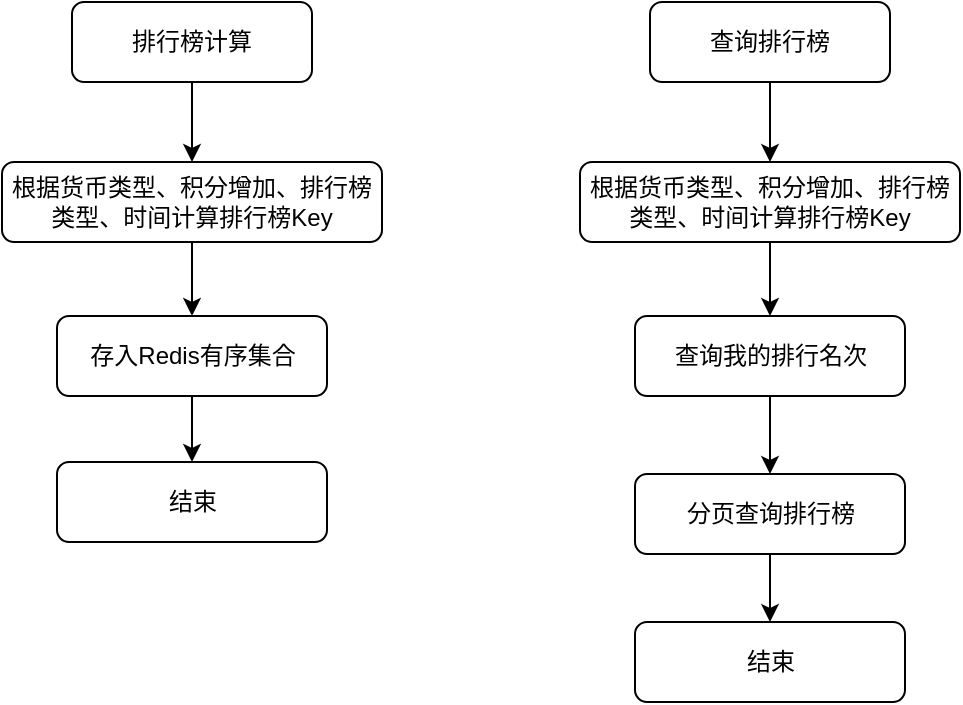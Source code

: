 <mxfile version="17.4.6" type="github">
  <diagram id="C5RBs43oDa-KdzZeNtuy" name="Page-1">
    <mxGraphModel dx="1422" dy="706" grid="1" gridSize="10" guides="1" tooltips="1" connect="1" arrows="1" fold="1" page="1" pageScale="1" pageWidth="827" pageHeight="1169" math="0" shadow="0">
      <root>
        <mxCell id="WIyWlLk6GJQsqaUBKTNV-0" />
        <mxCell id="WIyWlLk6GJQsqaUBKTNV-1" parent="WIyWlLk6GJQsqaUBKTNV-0" />
        <mxCell id="Qd3eeIAx_LomI3crYnbU-1" value="" style="edgeStyle=orthogonalEdgeStyle;rounded=0;orthogonalLoop=1;jettySize=auto;html=1;" edge="1" parent="WIyWlLk6GJQsqaUBKTNV-1" source="WIyWlLk6GJQsqaUBKTNV-3" target="Qd3eeIAx_LomI3crYnbU-0">
          <mxGeometry relative="1" as="geometry" />
        </mxCell>
        <mxCell id="WIyWlLk6GJQsqaUBKTNV-3" value="排行榜计算" style="rounded=1;whiteSpace=wrap;html=1;fontSize=12;glass=0;strokeWidth=1;shadow=0;" parent="WIyWlLk6GJQsqaUBKTNV-1" vertex="1">
          <mxGeometry x="160" y="90" width="120" height="40" as="geometry" />
        </mxCell>
        <mxCell id="Qd3eeIAx_LomI3crYnbU-4" value="" style="edgeStyle=orthogonalEdgeStyle;rounded=0;orthogonalLoop=1;jettySize=auto;html=1;" edge="1" parent="WIyWlLk6GJQsqaUBKTNV-1" source="Qd3eeIAx_LomI3crYnbU-0" target="Qd3eeIAx_LomI3crYnbU-3">
          <mxGeometry relative="1" as="geometry" />
        </mxCell>
        <mxCell id="Qd3eeIAx_LomI3crYnbU-0" value="根据货币类型、积分增加、排行榜类型、时间计算排行榜Key" style="rounded=1;whiteSpace=wrap;html=1;fontSize=12;glass=0;strokeWidth=1;shadow=0;" vertex="1" parent="WIyWlLk6GJQsqaUBKTNV-1">
          <mxGeometry x="125" y="170" width="190" height="40" as="geometry" />
        </mxCell>
        <mxCell id="Qd3eeIAx_LomI3crYnbU-6" value="" style="edgeStyle=orthogonalEdgeStyle;rounded=0;orthogonalLoop=1;jettySize=auto;html=1;" edge="1" parent="WIyWlLk6GJQsqaUBKTNV-1" source="Qd3eeIAx_LomI3crYnbU-3" target="Qd3eeIAx_LomI3crYnbU-5">
          <mxGeometry relative="1" as="geometry" />
        </mxCell>
        <mxCell id="Qd3eeIAx_LomI3crYnbU-3" value="存入Redis有序集合" style="rounded=1;whiteSpace=wrap;html=1;fontSize=12;glass=0;strokeWidth=1;shadow=0;" vertex="1" parent="WIyWlLk6GJQsqaUBKTNV-1">
          <mxGeometry x="152.5" y="247" width="135" height="40" as="geometry" />
        </mxCell>
        <mxCell id="Qd3eeIAx_LomI3crYnbU-5" value="结束" style="rounded=1;whiteSpace=wrap;html=1;fontSize=12;glass=0;strokeWidth=1;shadow=0;" vertex="1" parent="WIyWlLk6GJQsqaUBKTNV-1">
          <mxGeometry x="152.5" y="320" width="135" height="40" as="geometry" />
        </mxCell>
        <mxCell id="Qd3eeIAx_LomI3crYnbU-7" value="" style="edgeStyle=orthogonalEdgeStyle;rounded=0;orthogonalLoop=1;jettySize=auto;html=1;" edge="1" parent="WIyWlLk6GJQsqaUBKTNV-1" source="Qd3eeIAx_LomI3crYnbU-8" target="Qd3eeIAx_LomI3crYnbU-10">
          <mxGeometry relative="1" as="geometry" />
        </mxCell>
        <mxCell id="Qd3eeIAx_LomI3crYnbU-8" value="查询排行榜" style="rounded=1;whiteSpace=wrap;html=1;fontSize=12;glass=0;strokeWidth=1;shadow=0;" vertex="1" parent="WIyWlLk6GJQsqaUBKTNV-1">
          <mxGeometry x="449" y="90" width="120" height="40" as="geometry" />
        </mxCell>
        <mxCell id="Qd3eeIAx_LomI3crYnbU-9" value="" style="edgeStyle=orthogonalEdgeStyle;rounded=0;orthogonalLoop=1;jettySize=auto;html=1;" edge="1" parent="WIyWlLk6GJQsqaUBKTNV-1" source="Qd3eeIAx_LomI3crYnbU-10" target="Qd3eeIAx_LomI3crYnbU-12">
          <mxGeometry relative="1" as="geometry" />
        </mxCell>
        <mxCell id="Qd3eeIAx_LomI3crYnbU-10" value="根据货币类型、积分增加、排行榜类型、时间计算排行榜Key" style="rounded=1;whiteSpace=wrap;html=1;fontSize=12;glass=0;strokeWidth=1;shadow=0;" vertex="1" parent="WIyWlLk6GJQsqaUBKTNV-1">
          <mxGeometry x="414" y="170" width="190" height="40" as="geometry" />
        </mxCell>
        <mxCell id="Qd3eeIAx_LomI3crYnbU-11" value="" style="edgeStyle=orthogonalEdgeStyle;rounded=0;orthogonalLoop=1;jettySize=auto;html=1;" edge="1" parent="WIyWlLk6GJQsqaUBKTNV-1" source="Qd3eeIAx_LomI3crYnbU-12" target="Qd3eeIAx_LomI3crYnbU-13">
          <mxGeometry relative="1" as="geometry" />
        </mxCell>
        <mxCell id="Qd3eeIAx_LomI3crYnbU-12" value="查询我的排行名次" style="rounded=1;whiteSpace=wrap;html=1;fontSize=12;glass=0;strokeWidth=1;shadow=0;" vertex="1" parent="WIyWlLk6GJQsqaUBKTNV-1">
          <mxGeometry x="441.5" y="247" width="135" height="40" as="geometry" />
        </mxCell>
        <mxCell id="Qd3eeIAx_LomI3crYnbU-15" style="edgeStyle=orthogonalEdgeStyle;rounded=0;orthogonalLoop=1;jettySize=auto;html=1;exitX=0.5;exitY=1;exitDx=0;exitDy=0;" edge="1" parent="WIyWlLk6GJQsqaUBKTNV-1" source="Qd3eeIAx_LomI3crYnbU-13" target="Qd3eeIAx_LomI3crYnbU-14">
          <mxGeometry relative="1" as="geometry" />
        </mxCell>
        <mxCell id="Qd3eeIAx_LomI3crYnbU-13" value="分页查询排行榜" style="rounded=1;whiteSpace=wrap;html=1;fontSize=12;glass=0;strokeWidth=1;shadow=0;" vertex="1" parent="WIyWlLk6GJQsqaUBKTNV-1">
          <mxGeometry x="441.5" y="326" width="135" height="40" as="geometry" />
        </mxCell>
        <mxCell id="Qd3eeIAx_LomI3crYnbU-14" value="结束" style="rounded=1;whiteSpace=wrap;html=1;fontSize=12;glass=0;strokeWidth=1;shadow=0;" vertex="1" parent="WIyWlLk6GJQsqaUBKTNV-1">
          <mxGeometry x="441.5" y="400" width="135" height="40" as="geometry" />
        </mxCell>
      </root>
    </mxGraphModel>
  </diagram>
</mxfile>
